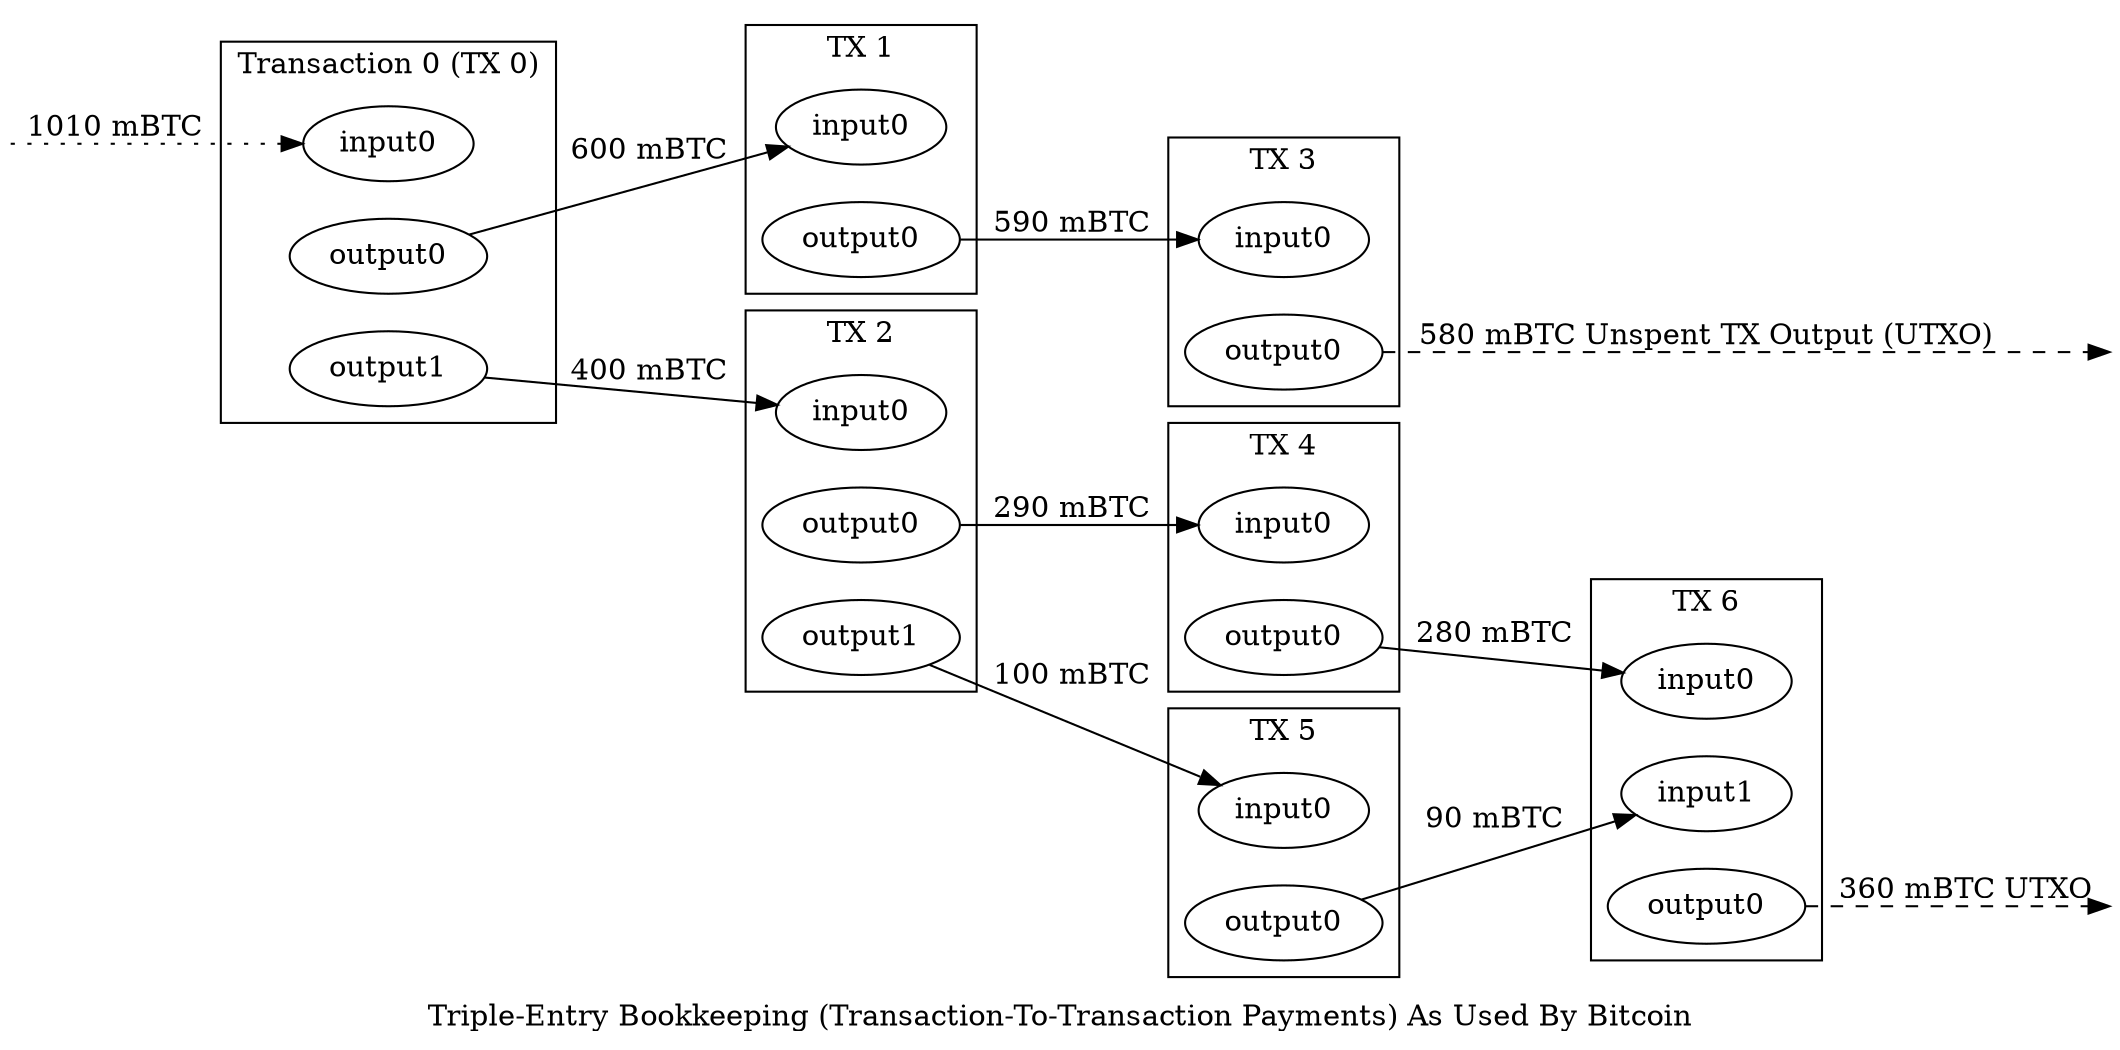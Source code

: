 digraph blockchain {

//splines = "ortho";
rankdir=LR;
ranksep=0.1;
//size=6.25;

subgraph cluster_tx0 {
    label = "Transaction 0 (TX 0)"

    tx0_input0 [ label = "input0" ]

    tx0_output0 [ label = "output0" ]
    tx0_output1 [ label = "output1" ]
}

subgraph cluster_tx1 {
    label = "TX 1"

    tx1_input0 [ label = "input0" ]

    tx1_output0 [ label = "output0" ]
}

subgraph cluster_tx2 {
    label = "TX 2"

    tx2_input0 [ label = "input0" ]

    tx2_output0 [ label = "output0" ]
    tx2_output1 [ label = "output1" ]
}

subgraph cluster_tx3 {
    label = "TX 3"

    tx3_input0 [ label = "input0" ]

    tx3_output0 [ label = "output0" ]
}

subgraph cluster_tx4 {
    label = "TX 4"

    tx4_input0 [ label = "input0" ]

    tx4_output0 [ label = "output0" ]
}

subgraph cluster_tx5 {
    label = "TX 5"

    tx5_input0 [ label = "input0" ]

    tx5_output0 [ label = "output0" ]
}

subgraph cluster_tx6 {
    label = "TX 6"

    tx6_input0 [ label = "input0" ]
    tx6_input1 [ label = "input1" ]

    tx6_output0 [ label = "output0" ]
}
txold [ style = "invis", label = "", width = 0, height = 0 ];
utxo0 [ style = "invis", label = "", width = 0, height = 0 ];
//spacer0 [ style = "invis", label = "", width = 0, height = 0 ];
//tx3_output0 -> spacer0 -> utxo0 [ style = invis ];
//tx6_input0 -> utxo0 [style = invis];
utxo1 [ style = "invis", label = "", width = 0, height = 0 ];

txold -> tx0_input0 [ label = "1010 mBTC", style = dotted ]
tx0_output0 -> tx1_input0 [ label = "600 mBTC" ]
tx0_output1 -> tx2_input0 [ label = "400 mBTC" ]
tx1_output0 -> tx3_input0 [ label = "590 mBTC" ]
tx2_output0 -> tx4_input0 [ label = "290 mBTC" ]
tx2_output1 -> tx5_input0 [ label = "100 mBTC"]
tx4_output0 -> tx6_input0 [ label = "280 mBTC" ]
tx5_output0 -> tx6_input1 [ label = "90 mBTC" ]
tx3_output0 -> utxo0 [ style=dashed, labelfloat = true, minlen = 2, label = "580 mBTC Unspent TX Output (UTXO)" ]
tx6_output0 -> utxo1 [ style=dashed, label = "360 mBTC UTXO" ]
label = "Triple-Entry Bookkeeping (Transaction-To-Transaction Payments) As Used By Bitcoin"
}
